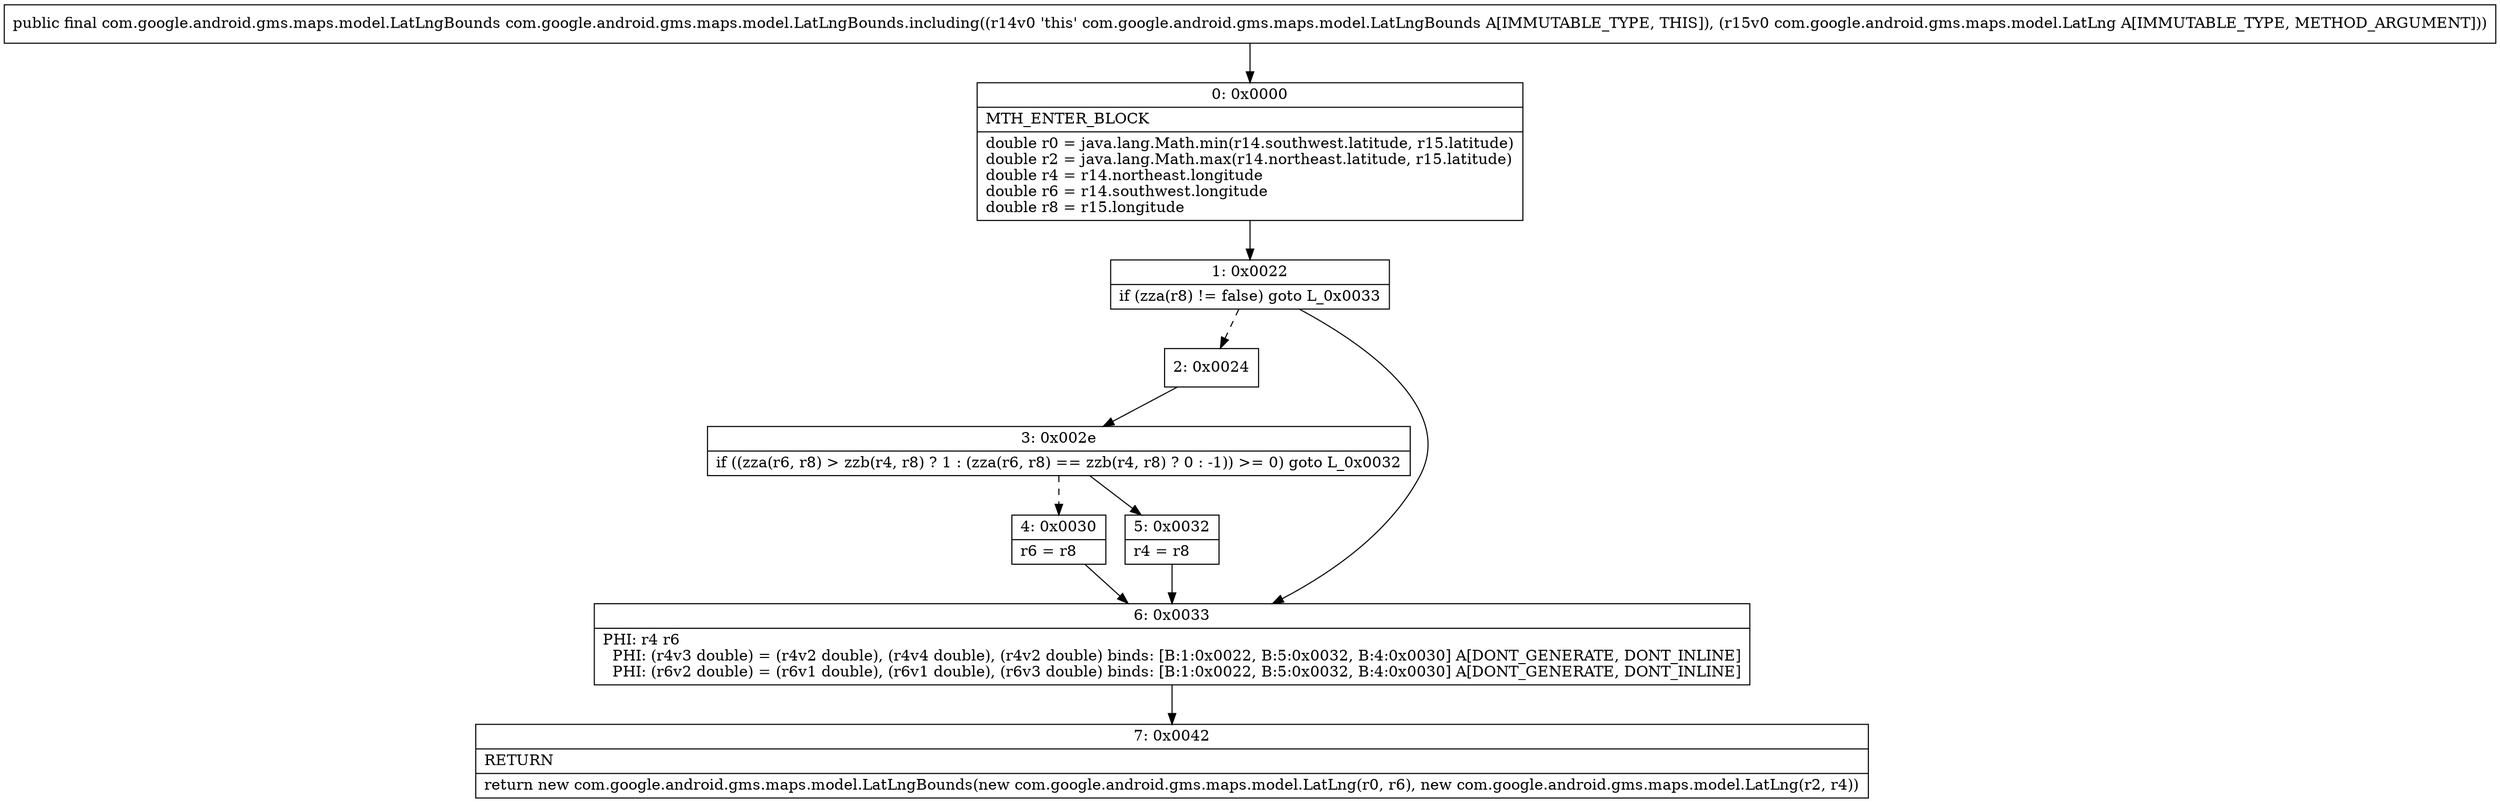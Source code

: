 digraph "CFG forcom.google.android.gms.maps.model.LatLngBounds.including(Lcom\/google\/android\/gms\/maps\/model\/LatLng;)Lcom\/google\/android\/gms\/maps\/model\/LatLngBounds;" {
Node_0 [shape=record,label="{0\:\ 0x0000|MTH_ENTER_BLOCK\l|double r0 = java.lang.Math.min(r14.southwest.latitude, r15.latitude)\ldouble r2 = java.lang.Math.max(r14.northeast.latitude, r15.latitude)\ldouble r4 = r14.northeast.longitude\ldouble r6 = r14.southwest.longitude\ldouble r8 = r15.longitude\l}"];
Node_1 [shape=record,label="{1\:\ 0x0022|if (zza(r8) != false) goto L_0x0033\l}"];
Node_2 [shape=record,label="{2\:\ 0x0024}"];
Node_3 [shape=record,label="{3\:\ 0x002e|if ((zza(r6, r8) \> zzb(r4, r8) ? 1 : (zza(r6, r8) == zzb(r4, r8) ? 0 : \-1)) \>= 0) goto L_0x0032\l}"];
Node_4 [shape=record,label="{4\:\ 0x0030|r6 = r8\l}"];
Node_5 [shape=record,label="{5\:\ 0x0032|r4 = r8\l}"];
Node_6 [shape=record,label="{6\:\ 0x0033|PHI: r4 r6 \l  PHI: (r4v3 double) = (r4v2 double), (r4v4 double), (r4v2 double) binds: [B:1:0x0022, B:5:0x0032, B:4:0x0030] A[DONT_GENERATE, DONT_INLINE]\l  PHI: (r6v2 double) = (r6v1 double), (r6v1 double), (r6v3 double) binds: [B:1:0x0022, B:5:0x0032, B:4:0x0030] A[DONT_GENERATE, DONT_INLINE]\l}"];
Node_7 [shape=record,label="{7\:\ 0x0042|RETURN\l|return new com.google.android.gms.maps.model.LatLngBounds(new com.google.android.gms.maps.model.LatLng(r0, r6), new com.google.android.gms.maps.model.LatLng(r2, r4))\l}"];
MethodNode[shape=record,label="{public final com.google.android.gms.maps.model.LatLngBounds com.google.android.gms.maps.model.LatLngBounds.including((r14v0 'this' com.google.android.gms.maps.model.LatLngBounds A[IMMUTABLE_TYPE, THIS]), (r15v0 com.google.android.gms.maps.model.LatLng A[IMMUTABLE_TYPE, METHOD_ARGUMENT])) }"];
MethodNode -> Node_0;
Node_0 -> Node_1;
Node_1 -> Node_2[style=dashed];
Node_1 -> Node_6;
Node_2 -> Node_3;
Node_3 -> Node_4[style=dashed];
Node_3 -> Node_5;
Node_4 -> Node_6;
Node_5 -> Node_6;
Node_6 -> Node_7;
}

